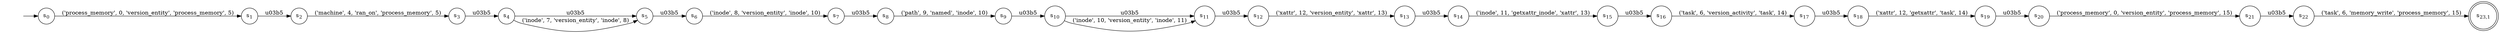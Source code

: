 digraph NFA {
    rankdir = LR;
    I [style = invis];
    I -> S0;
    S0 [label = <s<sub>0</sub>>, shape = circle];
    S1 [label = <s<sub>1</sub>>, shape = circle];
    S2 [label = <s<sub>2</sub>>, shape = circle];
    S3 [label = <s<sub>3</sub>>, shape = circle];
    S4 [label = <s<sub>4</sub>>, shape = circle];
    S5 [label = <s<sub>5</sub>>, shape = circle];
    S6 [label = <s<sub>6</sub>>, shape = circle];
    S7 [label = <s<sub>7</sub>>, shape = circle];
    S8 [label = <s<sub>8</sub>>, shape = circle];
    S9 [label = <s<sub>9</sub>>, shape = circle];
    S10 [label = <s<sub>10</sub>>, shape = circle];
    S11 [label = <s<sub>11</sub>>, shape = circle];
    S12 [label = <s<sub>12</sub>>, shape = circle];
    S13 [label = <s<sub>13</sub>>, shape = circle];
    S14 [label = <s<sub>14</sub>>, shape = circle];
    S15 [label = <s<sub>15</sub>>, shape = circle];
    S16 [label = <s<sub>16</sub>>, shape = circle];
    S17 [label = <s<sub>17</sub>>, shape = circle];
    S18 [label = <s<sub>18</sub>>, shape = circle];
    S19 [label = <s<sub>19</sub>>, shape = circle];
    S20 [label = <s<sub>20</sub>>, shape = circle];
    S21 [label = <s<sub>21</sub>>, shape = circle];
    S22 [label = <s<sub>22</sub>>, shape = circle];
    S23 [label = <s<sub>23,1</sub>>, shape = circle, peripheries = 2];
    S22 -> S23 [label = "('task', 6, 'memory_write', 'process_memory', 15)"];
    S21 -> S22 [label = "\u03b5"];
    S20 -> S21 [label = "('process_memory', 0, 'version_entity', 'process_memory', 15)"];
    S19 -> S20 [label = "\u03b5"];
    S18 -> S19 [label = "('xattr', 12, 'getxattr', 'task', 14)"];
    S17 -> S18 [label = "\u03b5"];
    S16 -> S17 [label = "('task', 6, 'version_activity', 'task', 14)"];
    S15 -> S16 [label = "\u03b5"];
    S14 -> S15 [label = "('inode', 11, 'getxattr_inode', 'xattr', 13)"];
    S13 -> S14 [label = "\u03b5"];
    S12 -> S13 [label = "('xattr', 12, 'version_entity', 'xattr', 13)"];
    S11 -> S12 [label = "\u03b5"];
    S10 -> S11 [label = "\u03b5"];
    S10 -> S11 [label = "('inode', 10, 'version_entity', 'inode', 11)"];
    S9 -> S10 [label = "\u03b5"];
    S8 -> S9 [label = "('path', 9, 'named', 'inode', 10)"];
    S7 -> S8 [label = "\u03b5"];
    S6 -> S7 [label = "('inode', 8, 'version_entity', 'inode', 10)"];
    S5 -> S6 [label = "\u03b5"];
    S4 -> S5 [label = "\u03b5"];
    S4 -> S5 [label = "('inode', 7, 'version_entity', 'inode', 8)"];
    S3 -> S4 [label = "\u03b5"];
    S2 -> S3 [label = "('machine', 4, 'ran_on', 'process_memory', 5)"];
    S1 -> S2 [label = "\u03b5"];
    S0 -> S1 [label = "('process_memory', 0, 'version_entity', 'process_memory', 5)"];
}

